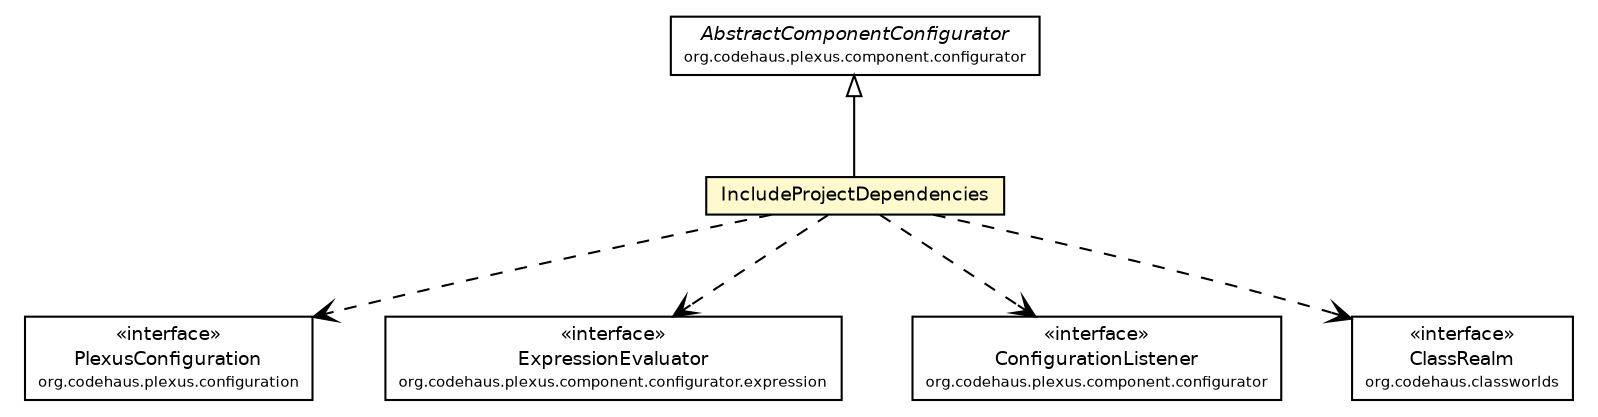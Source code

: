 #!/usr/local/bin/dot
#
# Class diagram 
# Generated by UmlGraph version 4.6 (http://www.spinellis.gr/sw/umlgraph)
#

digraph G {
	edge [fontname="Helvetica",fontsize=10,labelfontname="Helvetica",labelfontsize=10];
	node [fontname="Helvetica",fontsize=10,shape=plaintext];
	// org.synchronoss.cpo.plugin.IncludeProjectDependencies
	c53834 [label=<<table border="0" cellborder="1" cellspacing="0" cellpadding="2" port="p" bgcolor="lemonChiffon" href="./IncludeProjectDependencies.html">
		<tr><td><table border="0" cellspacing="0" cellpadding="1">
			<tr><td> IncludeProjectDependencies </td></tr>
		</table></td></tr>
		</table>>, fontname="Helvetica", fontcolor="black", fontsize=9.0];
	//org.synchronoss.cpo.plugin.IncludeProjectDependencies extends org.codehaus.plexus.component.configurator.AbstractComponentConfigurator
	c53839:p -> c53834:p [dir=back,arrowtail=empty];
	// org.synchronoss.cpo.plugin.IncludeProjectDependencies DEPEND org.codehaus.plexus.configuration.PlexusConfiguration
	c53834:p -> c53840:p [taillabel="", label="", headlabel="", fontname="Helvetica", fontcolor="black", fontsize=10.0, color="black", arrowhead=open, style=dashed];
	// org.synchronoss.cpo.plugin.IncludeProjectDependencies DEPEND org.codehaus.plexus.component.configurator.expression.ExpressionEvaluator
	c53834:p -> c53841:p [taillabel="", label="", headlabel="", fontname="Helvetica", fontcolor="black", fontsize=10.0, color="black", arrowhead=open, style=dashed];
	// org.synchronoss.cpo.plugin.IncludeProjectDependencies DEPEND org.codehaus.plexus.component.configurator.ConfigurationListener
	c53834:p -> c53842:p [taillabel="", label="", headlabel="", fontname="Helvetica", fontcolor="black", fontsize=10.0, color="black", arrowhead=open, style=dashed];
	// org.synchronoss.cpo.plugin.IncludeProjectDependencies DEPEND org.codehaus.classworlds.ClassRealm
	c53834:p -> c53845:p [taillabel="", label="", headlabel="", fontname="Helvetica", fontcolor="black", fontsize=10.0, color="black", arrowhead=open, style=dashed];
	// org.codehaus.classworlds.ClassRealm
	c53845 [label=<<table border="0" cellborder="1" cellspacing="0" cellpadding="2" port="p" href="http://java.sun.com/j2se/1.4.2/docs/api/org/codehaus/classworlds/ClassRealm.html">
		<tr><td><table border="0" cellspacing="0" cellpadding="1">
			<tr><td> &laquo;interface&raquo; </td></tr>
			<tr><td> ClassRealm </td></tr>
			<tr><td><font point-size="7.0"> org.codehaus.classworlds </font></td></tr>
		</table></td></tr>
		</table>>, fontname="Helvetica", fontcolor="black", fontsize=9.0];
	// org.codehaus.plexus.component.configurator.expression.ExpressionEvaluator
	c53841 [label=<<table border="0" cellborder="1" cellspacing="0" cellpadding="2" port="p" href="http://java.sun.com/j2se/1.4.2/docs/api/org/codehaus/plexus/component/configurator/expression/ExpressionEvaluator.html">
		<tr><td><table border="0" cellspacing="0" cellpadding="1">
			<tr><td> &laquo;interface&raquo; </td></tr>
			<tr><td> ExpressionEvaluator </td></tr>
			<tr><td><font point-size="7.0"> org.codehaus.plexus.component.configurator.expression </font></td></tr>
		</table></td></tr>
		</table>>, fontname="Helvetica", fontcolor="black", fontsize=9.0];
	// org.codehaus.plexus.component.configurator.AbstractComponentConfigurator
	c53839 [label=<<table border="0" cellborder="1" cellspacing="0" cellpadding="2" port="p" href="http://java.sun.com/j2se/1.4.2/docs/api/org/codehaus/plexus/component/configurator/AbstractComponentConfigurator.html">
		<tr><td><table border="0" cellspacing="0" cellpadding="1">
			<tr><td><font face="Helvetica-Oblique"> AbstractComponentConfigurator </font></td></tr>
			<tr><td><font point-size="7.0"> org.codehaus.plexus.component.configurator </font></td></tr>
		</table></td></tr>
		</table>>, fontname="Helvetica", fontcolor="black", fontsize=9.0];
	// org.codehaus.plexus.component.configurator.ConfigurationListener
	c53842 [label=<<table border="0" cellborder="1" cellspacing="0" cellpadding="2" port="p" href="http://java.sun.com/j2se/1.4.2/docs/api/org/codehaus/plexus/component/configurator/ConfigurationListener.html">
		<tr><td><table border="0" cellspacing="0" cellpadding="1">
			<tr><td> &laquo;interface&raquo; </td></tr>
			<tr><td> ConfigurationListener </td></tr>
			<tr><td><font point-size="7.0"> org.codehaus.plexus.component.configurator </font></td></tr>
		</table></td></tr>
		</table>>, fontname="Helvetica", fontcolor="black", fontsize=9.0];
	// org.codehaus.plexus.configuration.PlexusConfiguration
	c53840 [label=<<table border="0" cellborder="1" cellspacing="0" cellpadding="2" port="p" href="http://java.sun.com/j2se/1.4.2/docs/api/org/codehaus/plexus/configuration/PlexusConfiguration.html">
		<tr><td><table border="0" cellspacing="0" cellpadding="1">
			<tr><td> &laquo;interface&raquo; </td></tr>
			<tr><td> PlexusConfiguration </td></tr>
			<tr><td><font point-size="7.0"> org.codehaus.plexus.configuration </font></td></tr>
		</table></td></tr>
		</table>>, fontname="Helvetica", fontcolor="black", fontsize=9.0];
}

